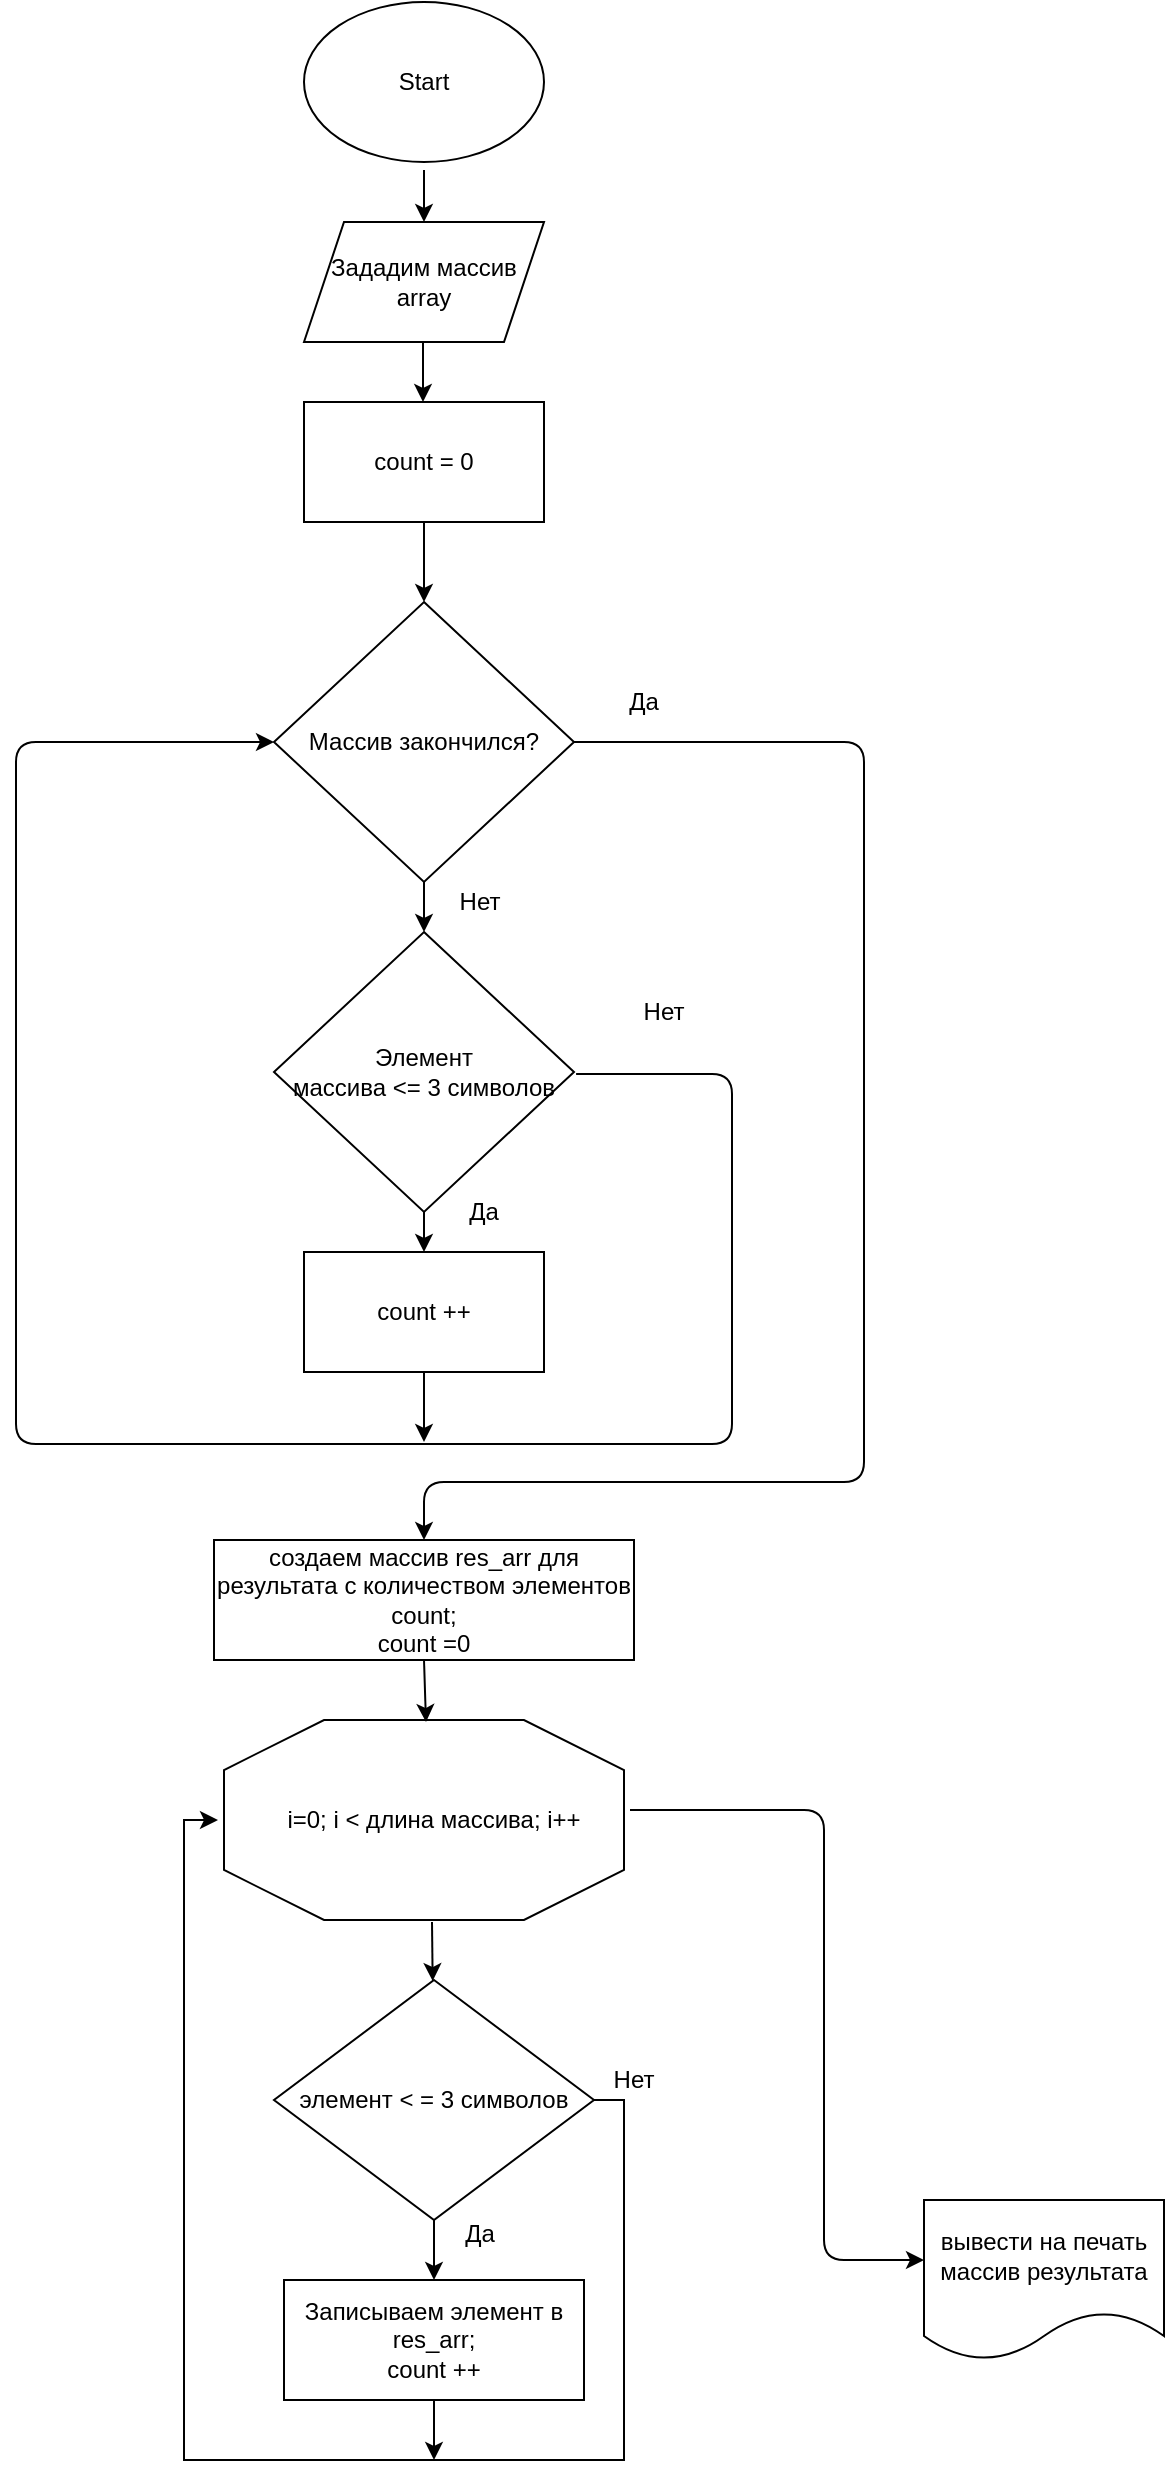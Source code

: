 <mxfile version="13.9.9" type="device"><diagram id="ACEGHdQzt7pX0mOhZr6h" name="Страница 1"><mxGraphModel dx="1422" dy="822" grid="1" gridSize="10" guides="1" tooltips="1" connect="1" arrows="1" fold="1" page="1" pageScale="1" pageWidth="827" pageHeight="1169" math="0" shadow="0"><root><mxCell id="0"/><mxCell id="1" parent="0"/><mxCell id="D78M6SYcnWcGG75XknSp-1" value="Start" style="ellipse;whiteSpace=wrap;html=1;" vertex="1" parent="1"><mxGeometry x="380" y="20" width="120" height="80" as="geometry"/></mxCell><mxCell id="D78M6SYcnWcGG75XknSp-2" value="Зададим массив array" style="shape=parallelogram;perimeter=parallelogramPerimeter;whiteSpace=wrap;html=1;fixedSize=1;" vertex="1" parent="1"><mxGeometry x="380" y="130" width="120" height="60" as="geometry"/></mxCell><mxCell id="D78M6SYcnWcGG75XknSp-3" value="" style="endArrow=classic;html=1;entryX=0.5;entryY=0;entryDx=0;entryDy=0;" edge="1" parent="1" target="D78M6SYcnWcGG75XknSp-2"><mxGeometry width="50" height="50" relative="1" as="geometry"><mxPoint x="440" y="104" as="sourcePoint"/><mxPoint x="440" y="390" as="targetPoint"/></mxGeometry></mxCell><mxCell id="D78M6SYcnWcGG75XknSp-5" value="Элемент &lt;br&gt;массива &amp;lt;= 3 символов" style="rhombus;whiteSpace=wrap;html=1;" vertex="1" parent="1"><mxGeometry x="365" y="485" width="150" height="140" as="geometry"/></mxCell><mxCell id="D78M6SYcnWcGG75XknSp-6" value="count = 0" style="rounded=0;whiteSpace=wrap;html=1;" vertex="1" parent="1"><mxGeometry x="380" y="220" width="120" height="60" as="geometry"/></mxCell><mxCell id="D78M6SYcnWcGG75XknSp-7" value="count ++" style="rounded=0;whiteSpace=wrap;html=1;" vertex="1" parent="1"><mxGeometry x="380" y="645" width="120" height="60" as="geometry"/></mxCell><mxCell id="D78M6SYcnWcGG75XknSp-12" value="" style="verticalLabelPosition=bottom;verticalAlign=top;html=1;shape=mxgraph.basic.polygon;polyCoords=[[0.25,0],[0.75,0],[1,0.25],[1,0.75],[0.75,1],[0.25,1],[0,0.75],[0,0.25]];polyline=0;" vertex="1" parent="1"><mxGeometry x="340" y="879" width="200" height="100" as="geometry"/></mxCell><mxCell id="D78M6SYcnWcGG75XknSp-14" value="" style="endArrow=classic;html=1;edgeStyle=orthogonalEdgeStyle;exitX=0.967;exitY=0.5;exitDx=0;exitDy=0;exitPerimeter=0;entryX=0;entryY=0.5;entryDx=0;entryDy=0;" edge="1" parent="1" target="D78M6SYcnWcGG75XknSp-45"><mxGeometry width="50" height="50" relative="1" as="geometry"><mxPoint x="516.05" y="556" as="sourcePoint"/><mxPoint x="330" y="390" as="targetPoint"/><Array as="points"><mxPoint x="594" y="556"/><mxPoint x="594" y="741"/><mxPoint x="236" y="741"/><mxPoint x="236" y="390"/></Array></mxGeometry></mxCell><mxCell id="D78M6SYcnWcGG75XknSp-15" value="" style="endArrow=classic;html=1;" edge="1" parent="1"><mxGeometry width="50" height="50" relative="1" as="geometry"><mxPoint x="440" y="280" as="sourcePoint"/><mxPoint x="440" y="320" as="targetPoint"/><Array as="points"/></mxGeometry></mxCell><mxCell id="D78M6SYcnWcGG75XknSp-17" value="" style="endArrow=classic;html=1;exitX=0.5;exitY=1;exitDx=0;exitDy=0;entryX=0.5;entryY=0;entryDx=0;entryDy=0;" edge="1" parent="1" source="D78M6SYcnWcGG75XknSp-5" target="D78M6SYcnWcGG75XknSp-7"><mxGeometry width="50" height="50" relative="1" as="geometry"><mxPoint x="490" y="595" as="sourcePoint"/><mxPoint x="540" y="545" as="targetPoint"/></mxGeometry></mxCell><mxCell id="D78M6SYcnWcGG75XknSp-18" value="создаем массив res_arr для результата с количеством элементов count; &lt;br&gt;count =0" style="rounded=0;whiteSpace=wrap;html=1;" vertex="1" parent="1"><mxGeometry x="335" y="789" width="210" height="60" as="geometry"/></mxCell><mxCell id="D78M6SYcnWcGG75XknSp-20" value="i=0; i &amp;lt; длина массива; i++" style="text;html=1;strokeColor=none;fillColor=none;align=center;verticalAlign=middle;whiteSpace=wrap;rounded=0;" vertex="1" parent="1"><mxGeometry x="360" y="909" width="170" height="40" as="geometry"/></mxCell><mxCell id="D78M6SYcnWcGG75XknSp-21" value="Записываем элемент в res_arr;&lt;br&gt;count ++" style="rounded=0;whiteSpace=wrap;html=1;" vertex="1" parent="1"><mxGeometry x="370" y="1159" width="150" height="60" as="geometry"/></mxCell><mxCell id="D78M6SYcnWcGG75XknSp-22" value="элемент &amp;lt; = 3 символов" style="rhombus;whiteSpace=wrap;html=1;" vertex="1" parent="1"><mxGeometry x="365" y="1009" width="160" height="120" as="geometry"/></mxCell><mxCell id="D78M6SYcnWcGG75XknSp-24" value="Да" style="text;html=1;strokeColor=none;fillColor=none;align=center;verticalAlign=middle;whiteSpace=wrap;rounded=0;" vertex="1" parent="1"><mxGeometry x="450" y="615" width="40" height="20" as="geometry"/></mxCell><mxCell id="D78M6SYcnWcGG75XknSp-25" value="Нет" style="text;html=1;strokeColor=none;fillColor=none;align=center;verticalAlign=middle;whiteSpace=wrap;rounded=0;" vertex="1" parent="1"><mxGeometry x="540" y="515" width="40" height="20" as="geometry"/></mxCell><mxCell id="D78M6SYcnWcGG75XknSp-31" style="edgeStyle=orthogonalEdgeStyle;rounded=0;orthogonalLoop=1;jettySize=auto;html=1;entryX=-0.015;entryY=0.5;entryDx=0;entryDy=0;exitX=1;exitY=0.5;exitDx=0;exitDy=0;entryPerimeter=0;" edge="1" parent="1" source="D78M6SYcnWcGG75XknSp-22" target="D78M6SYcnWcGG75XknSp-12"><mxGeometry relative="1" as="geometry"><mxPoint x="320" y="1099" as="targetPoint"/><mxPoint x="540" y="1099" as="sourcePoint"/><Array as="points"><mxPoint x="540" y="1069"/><mxPoint x="540" y="1249"/><mxPoint x="320" y="1249"/><mxPoint x="320" y="929"/></Array></mxGeometry></mxCell><mxCell id="D78M6SYcnWcGG75XknSp-26" value="Нет" style="text;html=1;strokeColor=none;fillColor=none;align=center;verticalAlign=middle;whiteSpace=wrap;rounded=0;" vertex="1" parent="1"><mxGeometry x="525" y="1049" width="40" height="20" as="geometry"/></mxCell><mxCell id="D78M6SYcnWcGG75XknSp-27" value="Да" style="text;html=1;strokeColor=none;fillColor=none;align=center;verticalAlign=middle;whiteSpace=wrap;rounded=0;" vertex="1" parent="1"><mxGeometry x="448" y="1126" width="40" height="20" as="geometry"/></mxCell><mxCell id="D78M6SYcnWcGG75XknSp-32" value="вывести на печать массив результата" style="shape=document;whiteSpace=wrap;html=1;boundedLbl=1;" vertex="1" parent="1"><mxGeometry x="690" y="1119" width="120" height="80" as="geometry"/></mxCell><mxCell id="D78M6SYcnWcGG75XknSp-33" value="" style="endArrow=classic;html=1;exitX=1.015;exitY=0.45;exitDx=0;exitDy=0;exitPerimeter=0;edgeStyle=orthogonalEdgeStyle;" edge="1" parent="1" source="D78M6SYcnWcGG75XknSp-12"><mxGeometry width="50" height="50" relative="1" as="geometry"><mxPoint x="490" y="1099" as="sourcePoint"/><mxPoint x="690" y="1149" as="targetPoint"/><Array as="points"><mxPoint x="640" y="924"/><mxPoint x="640" y="1149"/></Array></mxGeometry></mxCell><mxCell id="D78M6SYcnWcGG75XknSp-34" value="" style="endArrow=classic;html=1;entryX=0.5;entryY=0;entryDx=0;entryDy=0;" edge="1" parent="1"><mxGeometry width="50" height="50" relative="1" as="geometry"><mxPoint x="439.5" y="190" as="sourcePoint"/><mxPoint x="439.5" y="220" as="targetPoint"/><Array as="points"/></mxGeometry></mxCell><mxCell id="D78M6SYcnWcGG75XknSp-36" value="" style="endArrow=classic;html=1;" edge="1" parent="1" target="D78M6SYcnWcGG75XknSp-22"><mxGeometry width="50" height="50" relative="1" as="geometry"><mxPoint x="444" y="980" as="sourcePoint"/><mxPoint x="610" y="829" as="targetPoint"/><Array as="points"/></mxGeometry></mxCell><mxCell id="D78M6SYcnWcGG75XknSp-37" value="" style="endArrow=classic;html=1;exitX=0.5;exitY=1;exitDx=0;exitDy=0;entryX=0.5;entryY=0;entryDx=0;entryDy=0;" edge="1" parent="1" source="D78M6SYcnWcGG75XknSp-22" target="D78M6SYcnWcGG75XknSp-21"><mxGeometry width="50" height="50" relative="1" as="geometry"><mxPoint x="490" y="1089" as="sourcePoint"/><mxPoint x="540" y="1039" as="targetPoint"/></mxGeometry></mxCell><mxCell id="D78M6SYcnWcGG75XknSp-44" value="" style="endArrow=classic;html=1;exitX=0.5;exitY=1;exitDx=0;exitDy=0;" edge="1" parent="1" source="D78M6SYcnWcGG75XknSp-21"><mxGeometry width="50" height="50" relative="1" as="geometry"><mxPoint x="453" y="991" as="sourcePoint"/><mxPoint x="445" y="1249" as="targetPoint"/><Array as="points"/></mxGeometry></mxCell><mxCell id="D78M6SYcnWcGG75XknSp-45" value="Массив закончился?" style="rhombus;whiteSpace=wrap;html=1;" vertex="1" parent="1"><mxGeometry x="365" y="320" width="150" height="140" as="geometry"/></mxCell><mxCell id="D78M6SYcnWcGG75XknSp-46" value="" style="endArrow=classic;html=1;exitX=1;exitY=0.5;exitDx=0;exitDy=0;edgeStyle=orthogonalEdgeStyle;entryX=0.5;entryY=0;entryDx=0;entryDy=0;" edge="1" parent="1" source="D78M6SYcnWcGG75XknSp-45" target="D78M6SYcnWcGG75XknSp-18"><mxGeometry width="50" height="50" relative="1" as="geometry"><mxPoint x="490" y="590" as="sourcePoint"/><mxPoint x="540" y="540" as="targetPoint"/><Array as="points"><mxPoint x="660" y="390"/><mxPoint x="660" y="760"/><mxPoint x="440" y="760"/></Array></mxGeometry></mxCell><mxCell id="D78M6SYcnWcGG75XknSp-47" value="Нет" style="text;html=1;strokeColor=none;fillColor=none;align=center;verticalAlign=middle;whiteSpace=wrap;rounded=0;" vertex="1" parent="1"><mxGeometry x="448" y="460" width="40" height="20" as="geometry"/></mxCell><mxCell id="D78M6SYcnWcGG75XknSp-48" value="" style="endArrow=classic;html=1;exitX=0.5;exitY=1;exitDx=0;exitDy=0;entryX=0.5;entryY=0;entryDx=0;entryDy=0;" edge="1" parent="1" source="D78M6SYcnWcGG75XknSp-45" target="D78M6SYcnWcGG75XknSp-5"><mxGeometry width="50" height="50" relative="1" as="geometry"><mxPoint x="490" y="590" as="sourcePoint"/><mxPoint x="540" y="540" as="targetPoint"/></mxGeometry></mxCell><mxCell id="D78M6SYcnWcGG75XknSp-49" value="Да" style="text;html=1;strokeColor=none;fillColor=none;align=center;verticalAlign=middle;whiteSpace=wrap;rounded=0;" vertex="1" parent="1"><mxGeometry x="530" y="360" width="40" height="20" as="geometry"/></mxCell><mxCell id="D78M6SYcnWcGG75XknSp-50" value="" style="endArrow=classic;html=1;exitX=0.5;exitY=1;exitDx=0;exitDy=0;" edge="1" parent="1" source="D78M6SYcnWcGG75XknSp-7"><mxGeometry width="50" height="50" relative="1" as="geometry"><mxPoint x="490" y="590" as="sourcePoint"/><mxPoint x="440" y="740" as="targetPoint"/></mxGeometry></mxCell><mxCell id="D78M6SYcnWcGG75XknSp-51" value="" style="endArrow=classic;html=1;exitX=0.5;exitY=1;exitDx=0;exitDy=0;entryX=0.505;entryY=0.01;entryDx=0;entryDy=0;entryPerimeter=0;" edge="1" parent="1" source="D78M6SYcnWcGG75XknSp-18" target="D78M6SYcnWcGG75XknSp-12"><mxGeometry width="50" height="50" relative="1" as="geometry"><mxPoint x="490" y="1090" as="sourcePoint"/><mxPoint x="540" y="1040" as="targetPoint"/></mxGeometry></mxCell></root></mxGraphModel></diagram></mxfile>